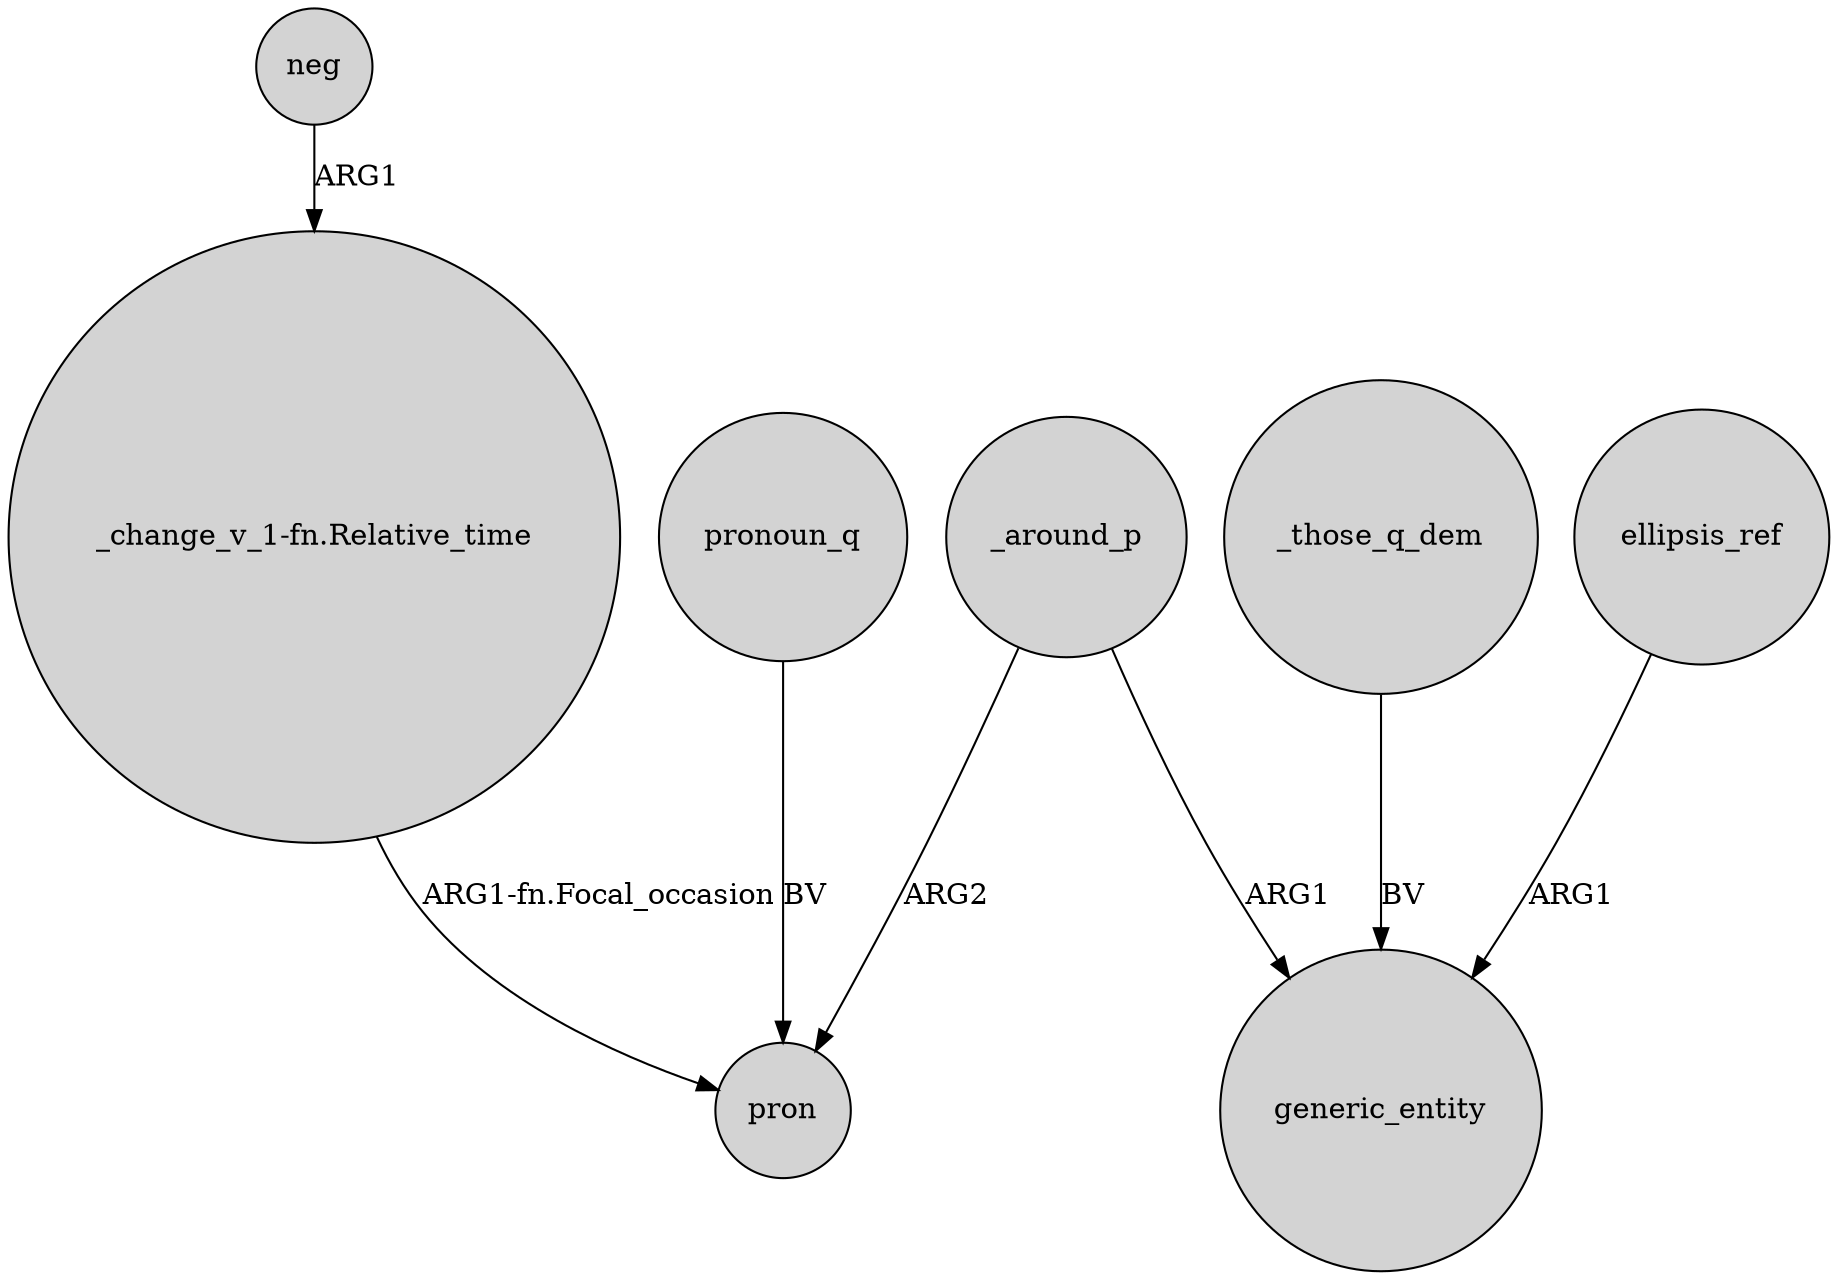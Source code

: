 digraph {
	node [shape=circle style=filled]
	neg -> "_change_v_1-fn.Relative_time" [label=ARG1]
	_around_p -> generic_entity [label=ARG1]
	_those_q_dem -> generic_entity [label=BV]
	_around_p -> pron [label=ARG2]
	ellipsis_ref -> generic_entity [label=ARG1]
	pronoun_q -> pron [label=BV]
	"_change_v_1-fn.Relative_time" -> pron [label="ARG1-fn.Focal_occasion"]
}
